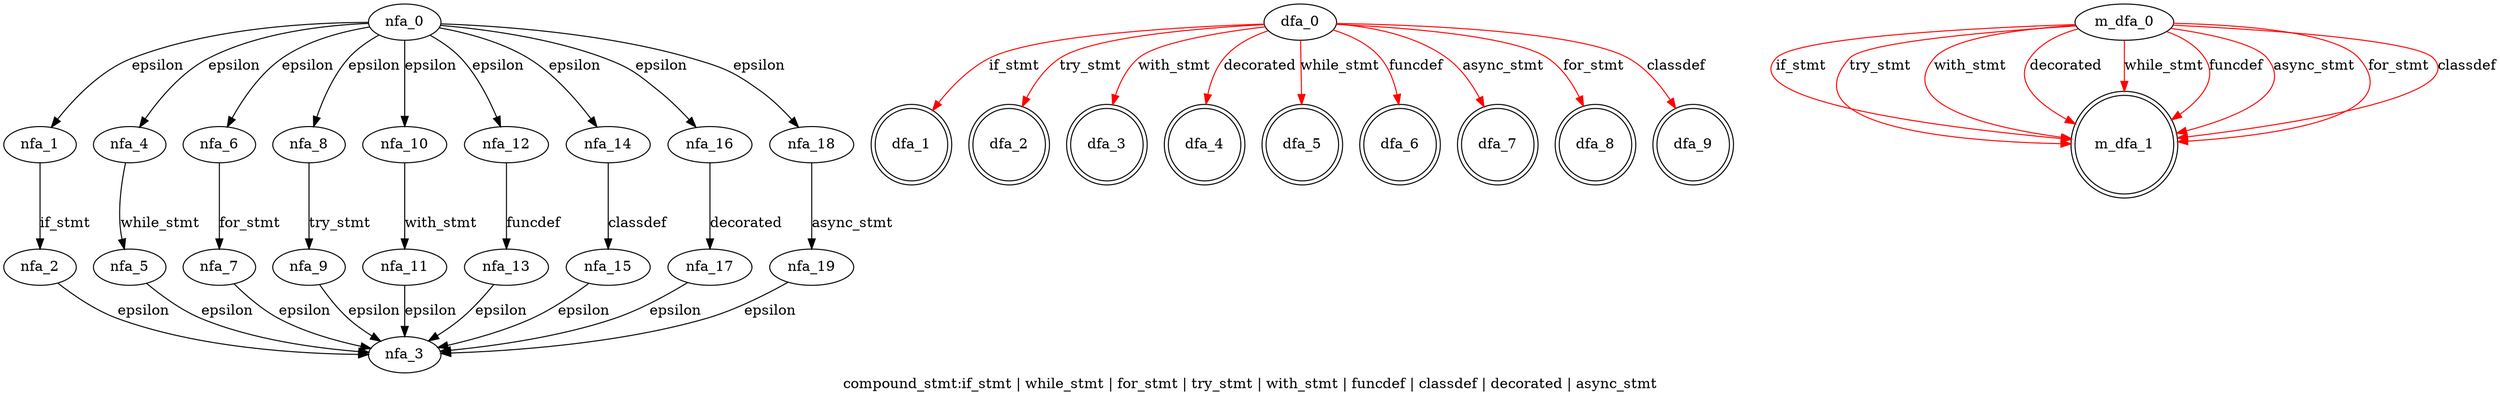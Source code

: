 digraph compound_stmt {
 graph[label="compound_stmt:if_stmt | while_stmt | for_stmt | try_stmt | with_stmt | funcdef | classdef | decorated | async_stmt"]
 subgraph compound_stmt_nfa {
  nfa_0->nfa_1[label="epsilon"]
  nfa_1->nfa_2[label="if_stmt"]
  nfa_2->nfa_3[label="epsilon"]
  nfa_0->nfa_4[label="epsilon"]
  nfa_4->nfa_5[label="while_stmt"]
  nfa_5->nfa_3[label="epsilon"]
  nfa_0->nfa_6[label="epsilon"]
  nfa_6->nfa_7[label="for_stmt"]
  nfa_7->nfa_3[label="epsilon"]
  nfa_0->nfa_8[label="epsilon"]
  nfa_8->nfa_9[label="try_stmt"]
  nfa_9->nfa_3[label="epsilon"]
  nfa_0->nfa_10[label="epsilon"]
  nfa_10->nfa_11[label="with_stmt"]
  nfa_11->nfa_3[label="epsilon"]
  nfa_0->nfa_12[label="epsilon"]
  nfa_12->nfa_13[label="funcdef"]
  nfa_13->nfa_3[label="epsilon"]
  nfa_0->nfa_14[label="epsilon"]
  nfa_14->nfa_15[label="classdef"]
  nfa_15->nfa_3[label="epsilon"]
  nfa_0->nfa_16[label="epsilon"]
  nfa_16->nfa_17[label="decorated"]
  nfa_17->nfa_3[label="epsilon"]
  nfa_0->nfa_18[label="epsilon"]
  nfa_18->nfa_19[label="async_stmt"]
  nfa_19->nfa_3[label="epsilon"]
  }
 subgraph compound_stmt_dfa {
  dfa_0->dfa_1[label="if_stmt",color=red]
  dfa_0->dfa_2[label="try_stmt",color=red]
  dfa_0->dfa_3[label="with_stmt",color=red]
  dfa_0->dfa_4[label="decorated",color=red]
  dfa_0->dfa_5[label="while_stmt",color=red]
  dfa_0->dfa_6[label="funcdef",color=red]
  dfa_0->dfa_7[label="async_stmt",color=red]
  dfa_0->dfa_8[label="for_stmt",color=red]
  dfa_0->dfa_9[label="classdef",color=red]
  dfa_1[shape=doublecircle]
  dfa_2[shape=doublecircle]
  dfa_3[shape=doublecircle]
  dfa_4[shape=doublecircle]
  dfa_5[shape=doublecircle]
  dfa_6[shape=doublecircle]
  dfa_7[shape=doublecircle]
  dfa_8[shape=doublecircle]
  dfa_9[shape=doublecircle]
  }
 subgraph compound_stmt_m_dfa {
  m_dfa_0->m_dfa_1[label="if_stmt",color=red]
  m_dfa_0->m_dfa_1[label="try_stmt",color=red]
  m_dfa_0->m_dfa_1[label="with_stmt",color=red]
  m_dfa_0->m_dfa_1[label="decorated",color=red]
  m_dfa_0->m_dfa_1[label="while_stmt",color=red]
  m_dfa_0->m_dfa_1[label="funcdef",color=red]
  m_dfa_0->m_dfa_1[label="async_stmt",color=red]
  m_dfa_0->m_dfa_1[label="for_stmt",color=red]
  m_dfa_0->m_dfa_1[label="classdef",color=red]
  m_dfa_1[shape=doublecircle]
  }
}
